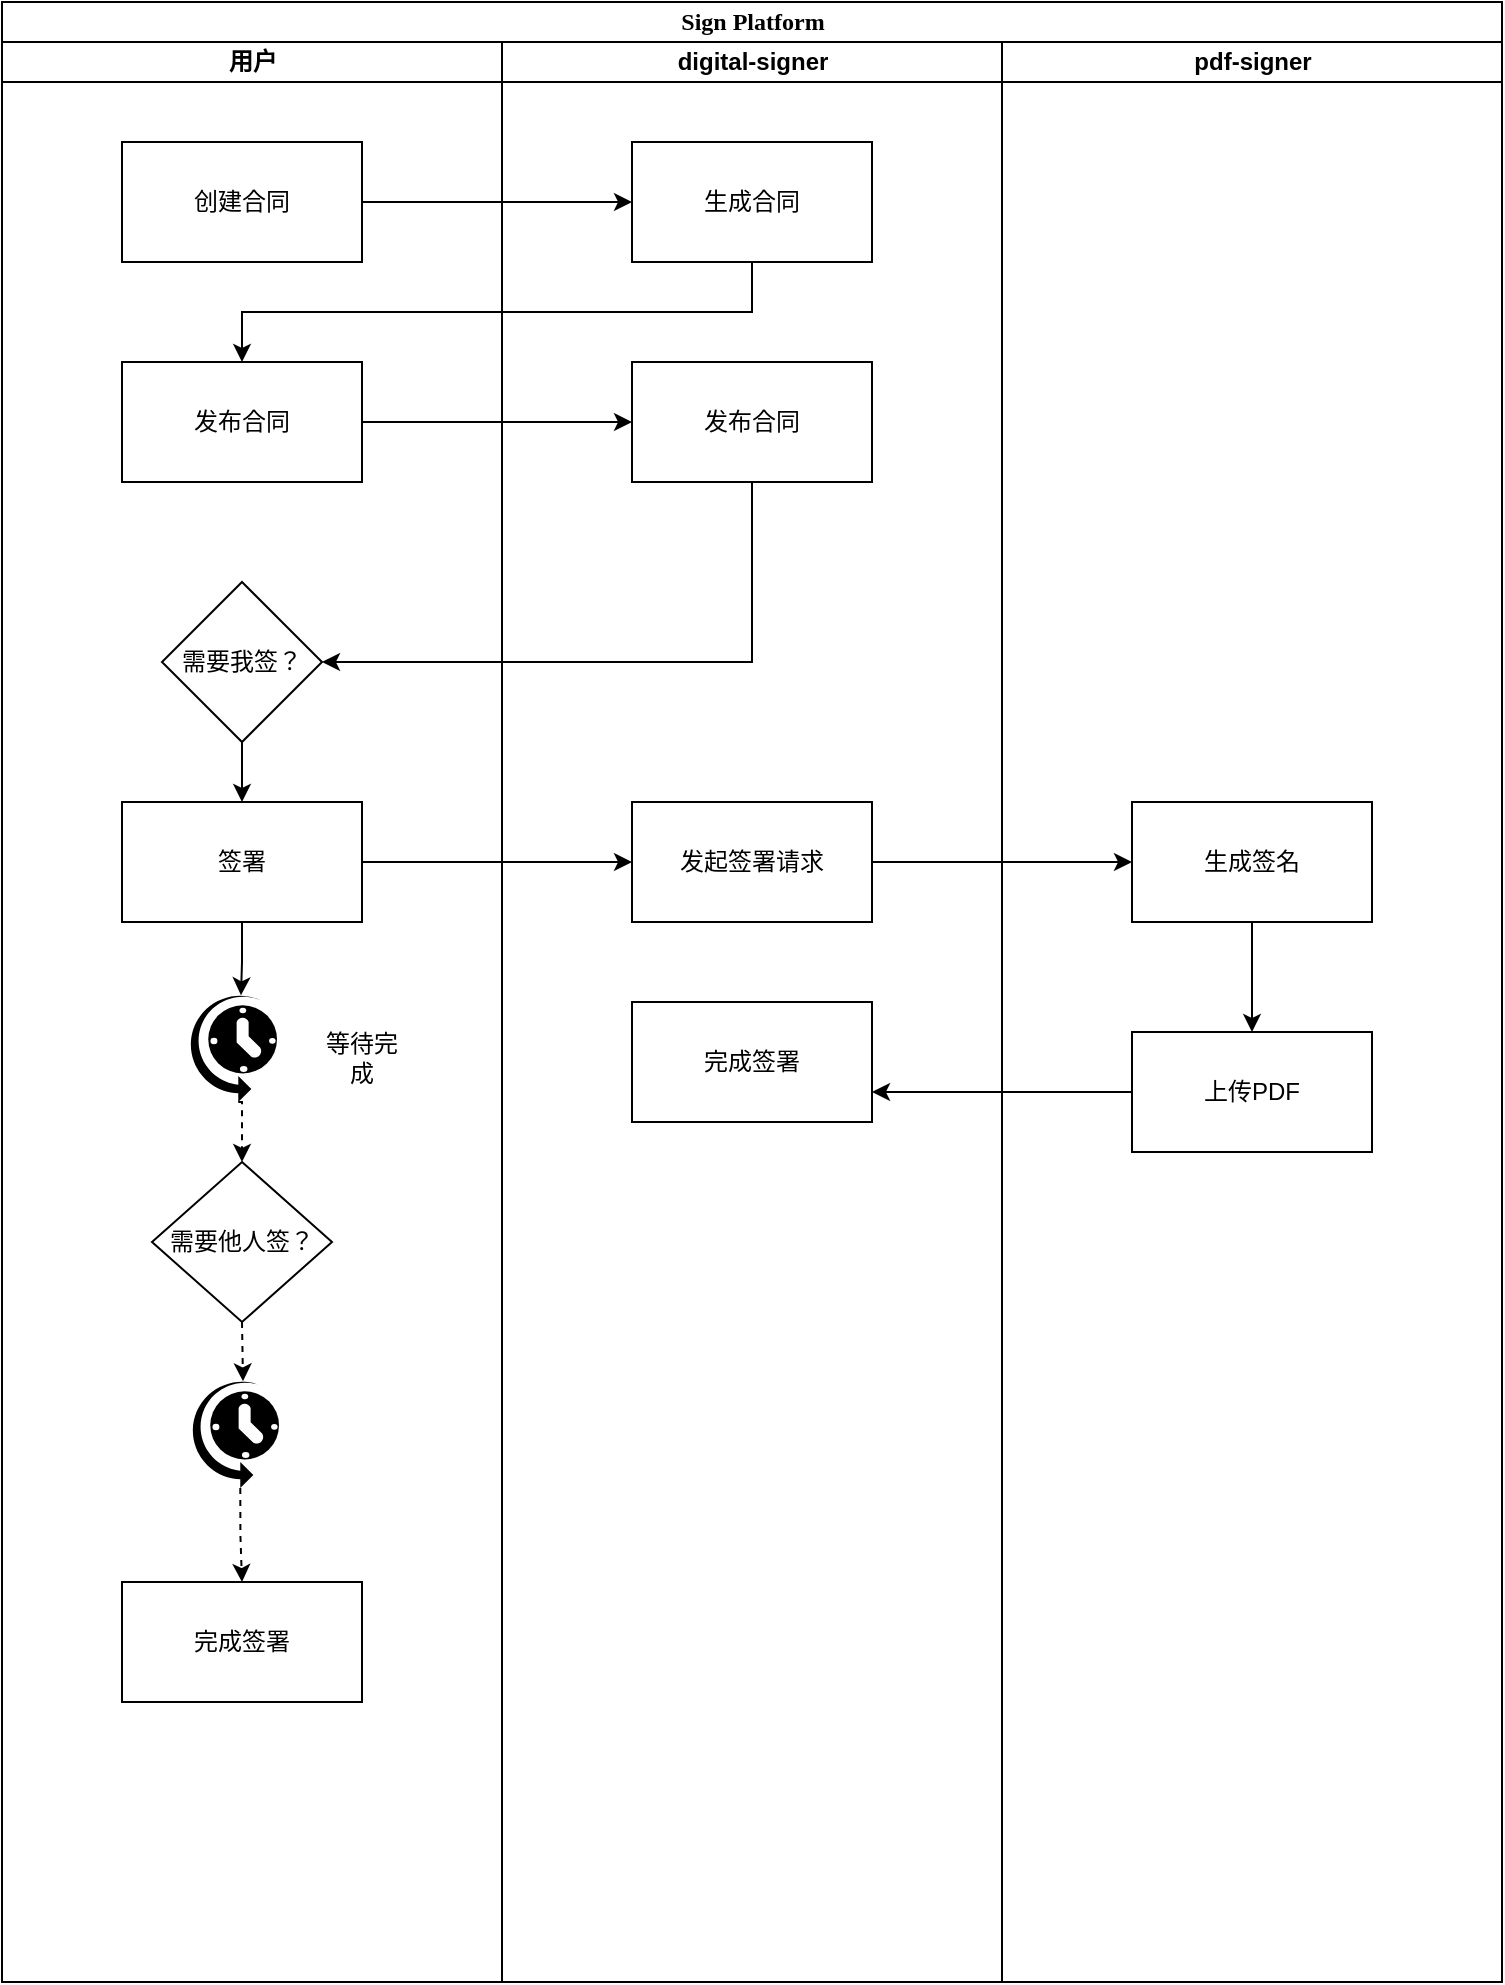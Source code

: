 <mxfile version="10.7.9" type="github"><diagram name="Page-1" id="0783ab3e-0a74-02c8-0abd-f7b4e66b4bec"><mxGraphModel dx="933" dy="767" grid="1" gridSize="10" guides="1" tooltips="1" connect="1" arrows="1" fold="1" page="1" pageScale="1" pageWidth="850" pageHeight="1100" background="#ffffff" math="0" shadow="0"><root><mxCell id="0"/><mxCell id="1" parent="0"/><mxCell id="1c1d494c118603dd-1" value="Sign Platform" style="swimlane;html=1;childLayout=stackLayout;startSize=20;rounded=0;shadow=0;comic=0;labelBackgroundColor=none;strokeColor=#000000;strokeWidth=1;fillColor=#ffffff;fontFamily=Verdana;fontSize=12;fontColor=#000000;align=center;" parent="1" vertex="1"><mxGeometry x="40" y="20" width="750" height="990" as="geometry"/></mxCell><mxCell id="1c1d494c118603dd-2" value="用户" style="swimlane;html=1;startSize=20;" parent="1c1d494c118603dd-1" vertex="1"><mxGeometry y="20" width="250" height="970" as="geometry"/></mxCell><mxCell id="9654omhic4DyMitkNisk-1" value="创建合同" style="rounded=0;whiteSpace=wrap;html=1;" vertex="1" parent="1c1d494c118603dd-2"><mxGeometry x="60" y="50" width="120" height="60" as="geometry"/></mxCell><mxCell id="9654omhic4DyMitkNisk-5" value="发布合同" style="rounded=0;whiteSpace=wrap;html=1;" vertex="1" parent="1c1d494c118603dd-2"><mxGeometry x="60" y="160" width="120" height="60" as="geometry"/></mxCell><mxCell id="9654omhic4DyMitkNisk-13" style="edgeStyle=orthogonalEdgeStyle;rounded=0;orthogonalLoop=1;jettySize=auto;html=1;exitX=0.5;exitY=1;exitDx=0;exitDy=0;entryX=0.5;entryY=0;entryDx=0;entryDy=0;" edge="1" parent="1c1d494c118603dd-2" source="9654omhic4DyMitkNisk-9" target="9654omhic4DyMitkNisk-12"><mxGeometry relative="1" as="geometry"/></mxCell><mxCell id="9654omhic4DyMitkNisk-9" value="需要我签？" style="rhombus;whiteSpace=wrap;html=1;" vertex="1" parent="1c1d494c118603dd-2"><mxGeometry x="80" y="270" width="80" height="80" as="geometry"/></mxCell><mxCell id="9654omhic4DyMitkNisk-25" style="edgeStyle=orthogonalEdgeStyle;rounded=0;orthogonalLoop=1;jettySize=auto;html=1;entryX=0.6;entryY=0.03;entryDx=0;entryDy=0;entryPerimeter=0;" edge="1" parent="1c1d494c118603dd-2" source="9654omhic4DyMitkNisk-12" target="9654omhic4DyMitkNisk-24"><mxGeometry relative="1" as="geometry"/></mxCell><mxCell id="9654omhic4DyMitkNisk-12" value="签署" style="rounded=0;whiteSpace=wrap;html=1;" vertex="1" parent="1c1d494c118603dd-2"><mxGeometry x="60" y="380" width="120" height="60" as="geometry"/></mxCell><mxCell id="9654omhic4DyMitkNisk-30" style="edgeStyle=orthogonalEdgeStyle;rounded=0;orthogonalLoop=1;jettySize=auto;html=1;exitX=0.5;exitY=1;exitDx=0;exitDy=0;entryX=0.6;entryY=0.03;entryDx=0;entryDy=0;entryPerimeter=0;dashed=1;" edge="1" parent="1c1d494c118603dd-2" source="9654omhic4DyMitkNisk-22" target="9654omhic4DyMitkNisk-29"><mxGeometry relative="1" as="geometry"/></mxCell><mxCell id="9654omhic4DyMitkNisk-22" value="需要他人签？" style="rhombus;whiteSpace=wrap;html=1;" vertex="1" parent="1c1d494c118603dd-2"><mxGeometry x="75" y="560" width="90" height="80" as="geometry"/></mxCell><mxCell id="9654omhic4DyMitkNisk-35" style="edgeStyle=orthogonalEdgeStyle;rounded=0;orthogonalLoop=1;jettySize=auto;html=1;exitX=0.57;exitY=1;exitDx=0;exitDy=0;exitPerimeter=0;entryX=0.5;entryY=0;entryDx=0;entryDy=0;dashed=1;" edge="1" parent="1c1d494c118603dd-2" source="9654omhic4DyMitkNisk-24" target="9654omhic4DyMitkNisk-22"><mxGeometry relative="1" as="geometry"/></mxCell><mxCell id="9654omhic4DyMitkNisk-24" value="" style="verticalLabelPosition=bottom;html=1;verticalAlign=top;align=center;strokeColor=none;fillColor=#000000;shape=mxgraph.azure.scheduler;pointerEvents=1;" vertex="1" parent="1c1d494c118603dd-2"><mxGeometry x="92.5" y="475" width="45" height="55" as="geometry"/></mxCell><mxCell id="9654omhic4DyMitkNisk-26" value="等待完成" style="text;html=1;strokeColor=none;fillColor=none;align=center;verticalAlign=middle;whiteSpace=wrap;rounded=0;" vertex="1" parent="1c1d494c118603dd-2"><mxGeometry x="160" y="498" width="40" height="20" as="geometry"/></mxCell><mxCell id="9654omhic4DyMitkNisk-37" style="edgeStyle=orthogonalEdgeStyle;rounded=0;orthogonalLoop=1;jettySize=auto;html=1;exitX=0.57;exitY=1;exitDx=0;exitDy=0;exitPerimeter=0;entryX=0.5;entryY=0;entryDx=0;entryDy=0;dashed=1;" edge="1" parent="1c1d494c118603dd-2" source="9654omhic4DyMitkNisk-29" target="9654omhic4DyMitkNisk-36"><mxGeometry relative="1" as="geometry"/></mxCell><mxCell id="9654omhic4DyMitkNisk-29" value="" style="verticalLabelPosition=bottom;html=1;verticalAlign=top;align=center;strokeColor=none;fillColor=#000000;shape=mxgraph.azure.scheduler;pointerEvents=1;" vertex="1" parent="1c1d494c118603dd-2"><mxGeometry x="93.5" y="668" width="45" height="55" as="geometry"/></mxCell><mxCell id="9654omhic4DyMitkNisk-36" value="完成签署" style="rounded=0;whiteSpace=wrap;html=1;fillColor=none;" vertex="1" parent="1c1d494c118603dd-2"><mxGeometry x="60" y="770" width="120" height="60" as="geometry"/></mxCell><mxCell id="1c1d494c118603dd-3" value="digital-signer" style="swimlane;html=1;startSize=20;" parent="1c1d494c118603dd-1" vertex="1"><mxGeometry x="250" y="20" width="250" height="970" as="geometry"/></mxCell><mxCell id="9654omhic4DyMitkNisk-3" value="生成合同" style="rounded=0;whiteSpace=wrap;html=1;" vertex="1" parent="1c1d494c118603dd-3"><mxGeometry x="65" y="50" width="120" height="60" as="geometry"/></mxCell><mxCell id="9654omhic4DyMitkNisk-7" value="发布合同" style="rounded=0;whiteSpace=wrap;html=1;" vertex="1" parent="1c1d494c118603dd-3"><mxGeometry x="65" y="160" width="120" height="60" as="geometry"/></mxCell><mxCell id="9654omhic4DyMitkNisk-14" value="发起签署请求" style="rounded=0;whiteSpace=wrap;html=1;" vertex="1" parent="1c1d494c118603dd-3"><mxGeometry x="65" y="380" width="120" height="60" as="geometry"/></mxCell><mxCell id="9654omhic4DyMitkNisk-20" value="完成签署" style="rounded=0;whiteSpace=wrap;html=1;" vertex="1" parent="1c1d494c118603dd-3"><mxGeometry x="65" y="480" width="120" height="60" as="geometry"/></mxCell><mxCell id="1c1d494c118603dd-4" value="pdf-signer" style="swimlane;html=1;startSize=20;fillColor=none;" parent="1c1d494c118603dd-1" vertex="1"><mxGeometry x="500" y="20" width="250" height="970" as="geometry"/></mxCell><mxCell id="9654omhic4DyMitkNisk-32" style="edgeStyle=orthogonalEdgeStyle;rounded=0;orthogonalLoop=1;jettySize=auto;html=1;entryX=0.5;entryY=0;entryDx=0;entryDy=0;" edge="1" parent="1c1d494c118603dd-4" source="9654omhic4DyMitkNisk-15" target="9654omhic4DyMitkNisk-31"><mxGeometry relative="1" as="geometry"/></mxCell><mxCell id="9654omhic4DyMitkNisk-15" value="生成签名" style="rounded=0;whiteSpace=wrap;html=1;" vertex="1" parent="1c1d494c118603dd-4"><mxGeometry x="65" y="380" width="120" height="60" as="geometry"/></mxCell><mxCell id="9654omhic4DyMitkNisk-31" value="上传PDF" style="rounded=0;whiteSpace=wrap;html=1;fillColor=none;" vertex="1" parent="1c1d494c118603dd-4"><mxGeometry x="65" y="495" width="120" height="60" as="geometry"/></mxCell><mxCell id="9654omhic4DyMitkNisk-4" style="edgeStyle=orthogonalEdgeStyle;rounded=0;orthogonalLoop=1;jettySize=auto;html=1;entryX=0;entryY=0.5;entryDx=0;entryDy=0;" edge="1" parent="1c1d494c118603dd-1" source="9654omhic4DyMitkNisk-1" target="9654omhic4DyMitkNisk-3"><mxGeometry relative="1" as="geometry"/></mxCell><mxCell id="9654omhic4DyMitkNisk-6" style="edgeStyle=orthogonalEdgeStyle;rounded=0;orthogonalLoop=1;jettySize=auto;html=1;exitX=0.5;exitY=1;exitDx=0;exitDy=0;" edge="1" parent="1c1d494c118603dd-1" source="9654omhic4DyMitkNisk-3" target="9654omhic4DyMitkNisk-5"><mxGeometry relative="1" as="geometry"/></mxCell><mxCell id="9654omhic4DyMitkNisk-8" style="edgeStyle=orthogonalEdgeStyle;rounded=0;orthogonalLoop=1;jettySize=auto;html=1;" edge="1" parent="1c1d494c118603dd-1" source="9654omhic4DyMitkNisk-5" target="9654omhic4DyMitkNisk-7"><mxGeometry relative="1" as="geometry"/></mxCell><mxCell id="9654omhic4DyMitkNisk-11" style="edgeStyle=orthogonalEdgeStyle;rounded=0;orthogonalLoop=1;jettySize=auto;html=1;entryX=1;entryY=0.5;entryDx=0;entryDy=0;" edge="1" parent="1c1d494c118603dd-1" source="9654omhic4DyMitkNisk-7" target="9654omhic4DyMitkNisk-9"><mxGeometry relative="1" as="geometry"><Array as="points"><mxPoint x="375" y="330"/></Array></mxGeometry></mxCell><mxCell id="9654omhic4DyMitkNisk-16" style="edgeStyle=orthogonalEdgeStyle;rounded=0;orthogonalLoop=1;jettySize=auto;html=1;exitX=1;exitY=0.5;exitDx=0;exitDy=0;entryX=0;entryY=0.5;entryDx=0;entryDy=0;" edge="1" parent="1c1d494c118603dd-1" source="9654omhic4DyMitkNisk-14" target="9654omhic4DyMitkNisk-15"><mxGeometry relative="1" as="geometry"/></mxCell><mxCell id="9654omhic4DyMitkNisk-17" style="edgeStyle=orthogonalEdgeStyle;rounded=0;orthogonalLoop=1;jettySize=auto;html=1;exitX=1;exitY=0.5;exitDx=0;exitDy=0;" edge="1" parent="1c1d494c118603dd-1" source="9654omhic4DyMitkNisk-12" target="9654omhic4DyMitkNisk-14"><mxGeometry relative="1" as="geometry"/></mxCell><mxCell id="9654omhic4DyMitkNisk-33" style="edgeStyle=orthogonalEdgeStyle;rounded=0;orthogonalLoop=1;jettySize=auto;html=1;exitX=0;exitY=0.5;exitDx=0;exitDy=0;entryX=1;entryY=0.75;entryDx=0;entryDy=0;" edge="1" parent="1c1d494c118603dd-1" source="9654omhic4DyMitkNisk-31" target="9654omhic4DyMitkNisk-20"><mxGeometry relative="1" as="geometry"/></mxCell></root></mxGraphModel></diagram></mxfile>